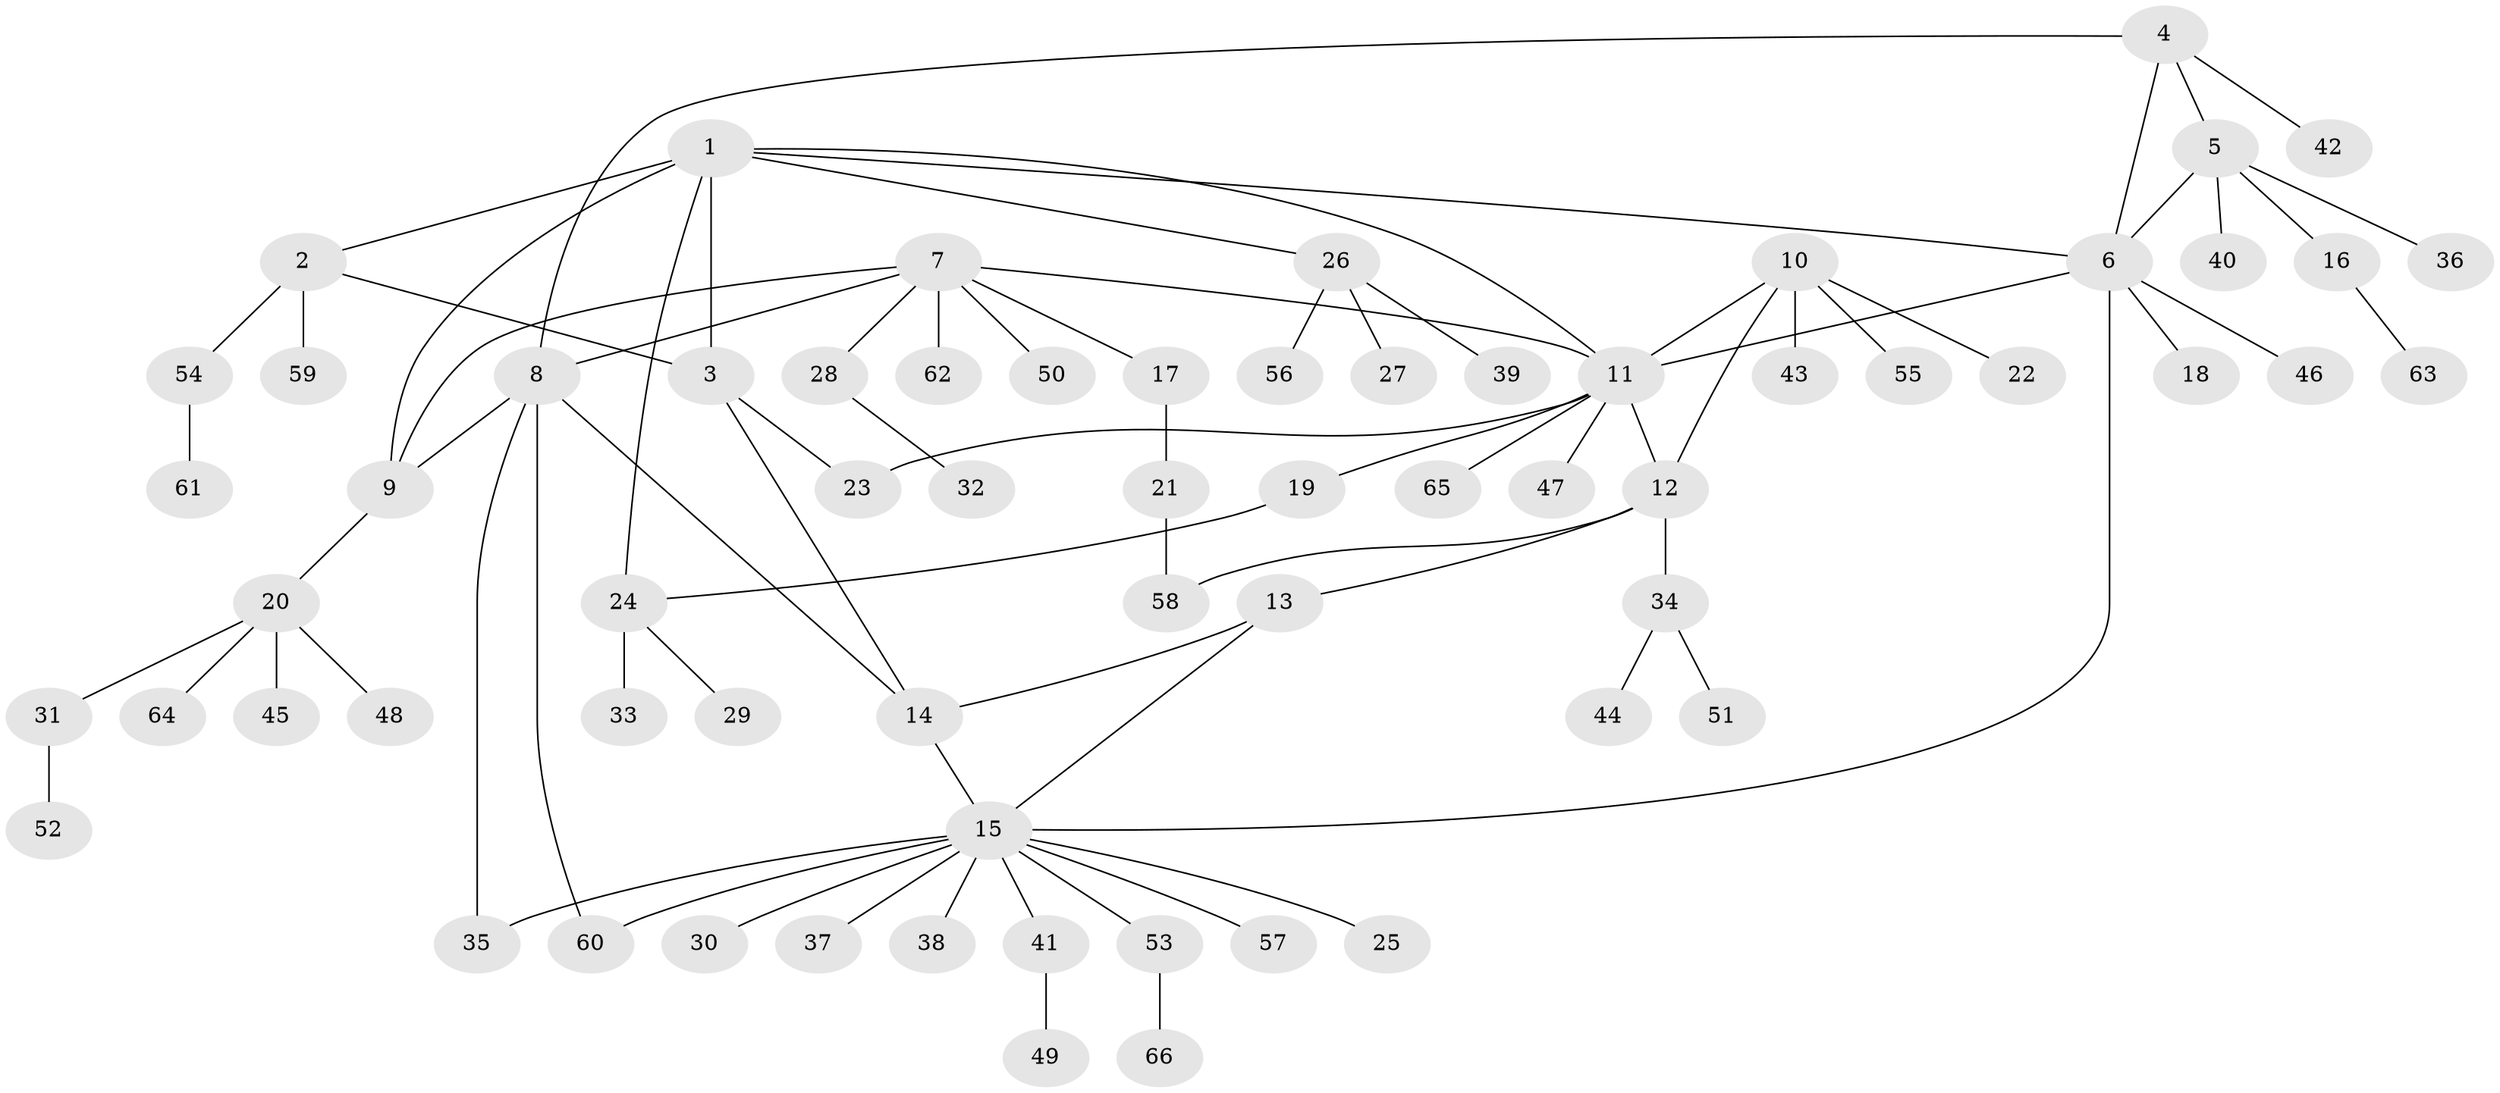 // coarse degree distribution, {7: 0.10256410256410256, 4: 0.1282051282051282, 6: 0.05128205128205128, 3: 0.07692307692307693, 9: 0.02564102564102564, 1: 0.46153846153846156, 2: 0.15384615384615385}
// Generated by graph-tools (version 1.1) at 2025/19/03/04/25 18:19:47]
// undirected, 66 vertices, 81 edges
graph export_dot {
graph [start="1"]
  node [color=gray90,style=filled];
  1;
  2;
  3;
  4;
  5;
  6;
  7;
  8;
  9;
  10;
  11;
  12;
  13;
  14;
  15;
  16;
  17;
  18;
  19;
  20;
  21;
  22;
  23;
  24;
  25;
  26;
  27;
  28;
  29;
  30;
  31;
  32;
  33;
  34;
  35;
  36;
  37;
  38;
  39;
  40;
  41;
  42;
  43;
  44;
  45;
  46;
  47;
  48;
  49;
  50;
  51;
  52;
  53;
  54;
  55;
  56;
  57;
  58;
  59;
  60;
  61;
  62;
  63;
  64;
  65;
  66;
  1 -- 2;
  1 -- 3;
  1 -- 6;
  1 -- 9;
  1 -- 11;
  1 -- 24;
  1 -- 26;
  2 -- 3;
  2 -- 54;
  2 -- 59;
  3 -- 14;
  3 -- 23;
  4 -- 5;
  4 -- 6;
  4 -- 8;
  4 -- 42;
  5 -- 6;
  5 -- 16;
  5 -- 36;
  5 -- 40;
  6 -- 11;
  6 -- 15;
  6 -- 18;
  6 -- 46;
  7 -- 8;
  7 -- 9;
  7 -- 11;
  7 -- 17;
  7 -- 28;
  7 -- 50;
  7 -- 62;
  8 -- 9;
  8 -- 14;
  8 -- 35;
  8 -- 60;
  9 -- 20;
  10 -- 11;
  10 -- 12;
  10 -- 22;
  10 -- 43;
  10 -- 55;
  11 -- 12;
  11 -- 19;
  11 -- 23;
  11 -- 47;
  11 -- 65;
  12 -- 13;
  12 -- 34;
  12 -- 58;
  13 -- 14;
  13 -- 15;
  14 -- 15;
  15 -- 25;
  15 -- 30;
  15 -- 35;
  15 -- 37;
  15 -- 38;
  15 -- 41;
  15 -- 53;
  15 -- 57;
  15 -- 60;
  16 -- 63;
  17 -- 21;
  19 -- 24;
  20 -- 31;
  20 -- 45;
  20 -- 48;
  20 -- 64;
  21 -- 58;
  24 -- 29;
  24 -- 33;
  26 -- 27;
  26 -- 39;
  26 -- 56;
  28 -- 32;
  31 -- 52;
  34 -- 44;
  34 -- 51;
  41 -- 49;
  53 -- 66;
  54 -- 61;
}
